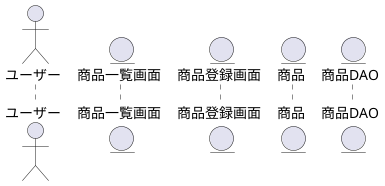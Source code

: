 @startuml 商品登録

actor ユーザー as User
entity 商品一覧画面 as ProductListScreen
entity 商品登録画面 as ProductEditScreen
entity 商品 as Product
entity 商品DAO as ProductDAO


@enduml
